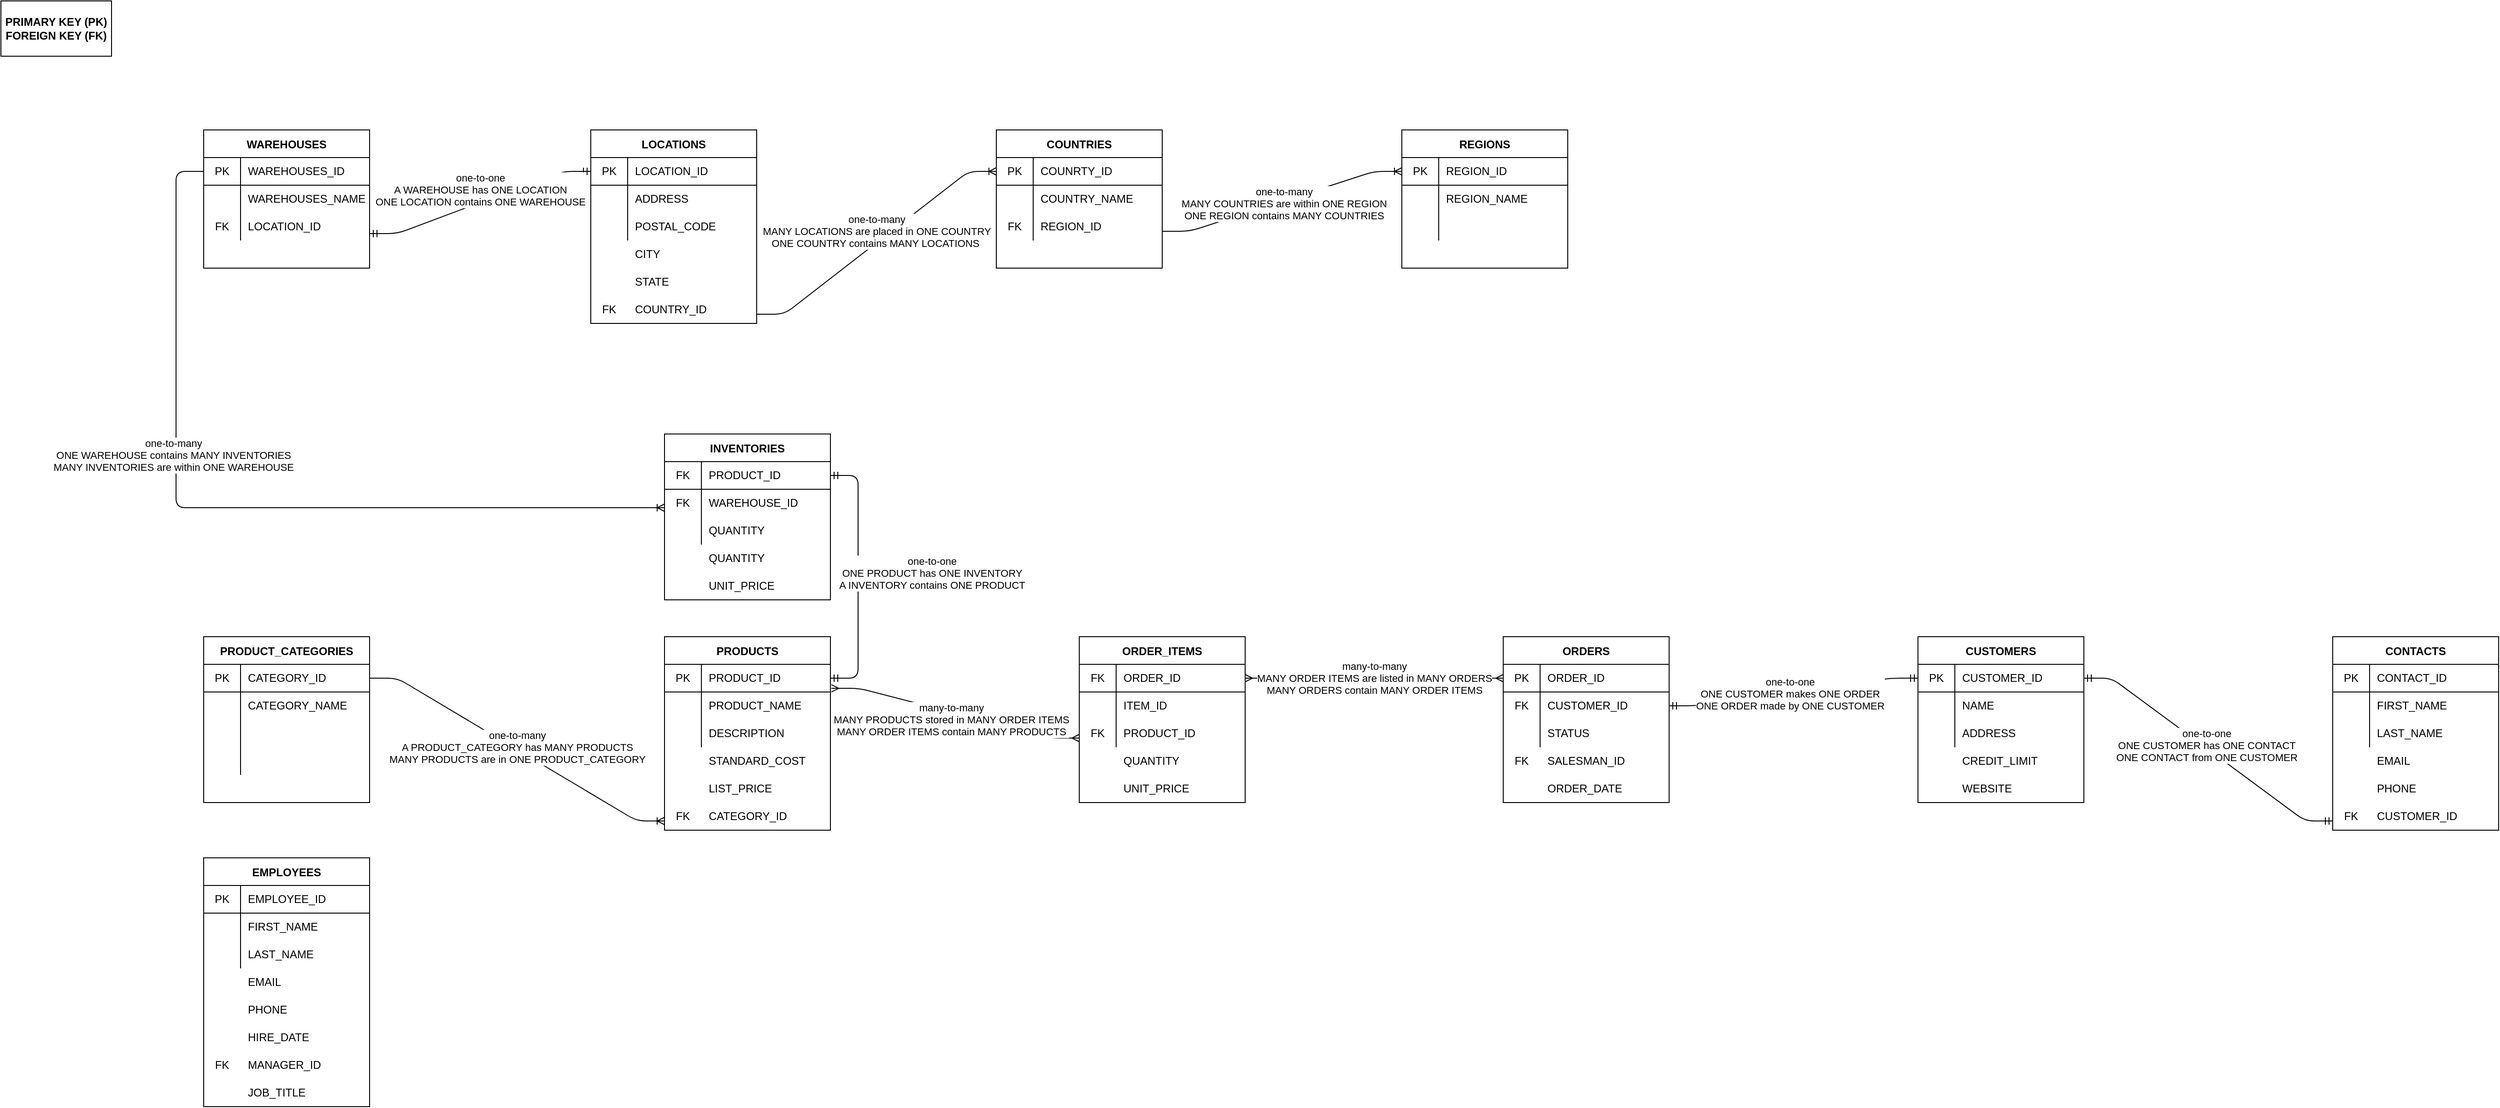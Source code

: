 <mxfile version="14.9.8" type="device"><diagram id="0CDY-tnlX_iTNDYCVQWq" name="Page-1"><mxGraphModel dx="1888" dy="1679" grid="1" gridSize="10" guides="1" tooltips="1" connect="1" arrows="1" fold="1" page="1" pageScale="1" pageWidth="850" pageHeight="1100" math="0" shadow="0"><root><mxCell id="0"/><mxCell id="1" parent="0"/><mxCell id="GvnjWUw1k6gbX3_AqA5z-13" value="COUNTRIES" style="shape=table;startSize=30;container=1;collapsible=0;childLayout=tableLayout;fixedRows=1;rowLines=0;fontStyle=1;align=center;pointerEvents=1;" parent="1" vertex="1"><mxGeometry x="520" y="-480" width="180" height="150" as="geometry"/></mxCell><mxCell id="GvnjWUw1k6gbX3_AqA5z-14" value="" style="shape=partialRectangle;html=1;whiteSpace=wrap;collapsible=0;dropTarget=0;pointerEvents=1;fillColor=none;top=0;left=0;bottom=1;right=0;points=[[0,0.5],[1,0.5]];portConstraint=eastwest;" parent="GvnjWUw1k6gbX3_AqA5z-13" vertex="1"><mxGeometry y="30" width="180" height="30" as="geometry"/></mxCell><mxCell id="GvnjWUw1k6gbX3_AqA5z-15" value="PK" style="shape=partialRectangle;html=1;whiteSpace=wrap;connectable=0;fillColor=none;top=0;left=0;bottom=0;right=0;overflow=hidden;pointerEvents=1;" parent="GvnjWUw1k6gbX3_AqA5z-14" vertex="1"><mxGeometry width="40" height="30" as="geometry"/></mxCell><mxCell id="GvnjWUw1k6gbX3_AqA5z-16" value="COUNRTY_ID" style="shape=partialRectangle;html=1;whiteSpace=wrap;connectable=0;fillColor=none;top=0;left=0;bottom=0;right=0;align=left;spacingLeft=6;overflow=hidden;pointerEvents=1;" parent="GvnjWUw1k6gbX3_AqA5z-14" vertex="1"><mxGeometry x="40" width="140" height="30" as="geometry"/></mxCell><mxCell id="GvnjWUw1k6gbX3_AqA5z-17" value="" style="shape=partialRectangle;html=1;whiteSpace=wrap;collapsible=0;dropTarget=0;pointerEvents=1;fillColor=none;top=0;left=0;bottom=0;right=0;points=[[0,0.5],[1,0.5]];portConstraint=eastwest;" parent="GvnjWUw1k6gbX3_AqA5z-13" vertex="1"><mxGeometry y="60" width="180" height="30" as="geometry"/></mxCell><mxCell id="GvnjWUw1k6gbX3_AqA5z-18" value="" style="shape=partialRectangle;html=1;whiteSpace=wrap;connectable=0;fillColor=none;top=0;left=0;bottom=0;right=0;overflow=hidden;pointerEvents=1;" parent="GvnjWUw1k6gbX3_AqA5z-17" vertex="1"><mxGeometry width="40" height="30" as="geometry"/></mxCell><mxCell id="GvnjWUw1k6gbX3_AqA5z-19" value="COUNTRY_NAME" style="shape=partialRectangle;html=1;whiteSpace=wrap;connectable=0;fillColor=none;top=0;left=0;bottom=0;right=0;align=left;spacingLeft=6;overflow=hidden;pointerEvents=1;" parent="GvnjWUw1k6gbX3_AqA5z-17" vertex="1"><mxGeometry x="40" width="140" height="30" as="geometry"/></mxCell><mxCell id="GvnjWUw1k6gbX3_AqA5z-20" value="" style="shape=partialRectangle;html=1;whiteSpace=wrap;collapsible=0;dropTarget=0;pointerEvents=1;fillColor=none;top=0;left=0;bottom=0;right=0;points=[[0,0.5],[1,0.5]];portConstraint=eastwest;" parent="GvnjWUw1k6gbX3_AqA5z-13" vertex="1"><mxGeometry y="90" width="180" height="30" as="geometry"/></mxCell><mxCell id="GvnjWUw1k6gbX3_AqA5z-21" value="FK" style="shape=partialRectangle;html=1;whiteSpace=wrap;connectable=0;fillColor=none;top=0;left=0;bottom=0;right=0;overflow=hidden;pointerEvents=1;" parent="GvnjWUw1k6gbX3_AqA5z-20" vertex="1"><mxGeometry width="40" height="30" as="geometry"/></mxCell><mxCell id="GvnjWUw1k6gbX3_AqA5z-22" value="" style="shape=partialRectangle;html=1;whiteSpace=wrap;connectable=0;fillColor=none;top=0;left=0;bottom=0;right=0;align=left;spacingLeft=6;overflow=hidden;pointerEvents=1;" parent="GvnjWUw1k6gbX3_AqA5z-20" vertex="1"><mxGeometry x="40" width="140" height="30" as="geometry"/></mxCell><mxCell id="GvnjWUw1k6gbX3_AqA5z-33" value="REGION_ID" style="shape=partialRectangle;html=1;whiteSpace=wrap;connectable=0;fillColor=none;top=0;left=0;bottom=0;right=0;align=left;spacingLeft=6;overflow=hidden;pointerEvents=1;" parent="1" vertex="1"><mxGeometry x="560" y="-390" width="140" height="30" as="geometry"/></mxCell><mxCell id="GvnjWUw1k6gbX3_AqA5z-36" value="LOCATIONS" style="shape=table;startSize=30;container=1;collapsible=0;childLayout=tableLayout;fixedRows=1;rowLines=0;fontStyle=1;align=center;pointerEvents=1;" parent="1" vertex="1"><mxGeometry x="80" y="-480" width="180" height="210" as="geometry"/></mxCell><mxCell id="GvnjWUw1k6gbX3_AqA5z-37" value="" style="shape=partialRectangle;html=1;whiteSpace=wrap;collapsible=0;dropTarget=0;pointerEvents=1;fillColor=none;top=0;left=0;bottom=1;right=0;points=[[0,0.5],[1,0.5]];portConstraint=eastwest;" parent="GvnjWUw1k6gbX3_AqA5z-36" vertex="1"><mxGeometry y="30" width="180" height="30" as="geometry"/></mxCell><mxCell id="GvnjWUw1k6gbX3_AqA5z-38" value="PK" style="shape=partialRectangle;html=1;whiteSpace=wrap;connectable=0;fillColor=none;top=0;left=0;bottom=0;right=0;overflow=hidden;pointerEvents=1;" parent="GvnjWUw1k6gbX3_AqA5z-37" vertex="1"><mxGeometry width="40" height="30" as="geometry"/></mxCell><mxCell id="GvnjWUw1k6gbX3_AqA5z-39" value="LOCATION_ID" style="shape=partialRectangle;html=1;whiteSpace=wrap;connectable=0;fillColor=none;top=0;left=0;bottom=0;right=0;align=left;spacingLeft=6;overflow=hidden;pointerEvents=1;" parent="GvnjWUw1k6gbX3_AqA5z-37" vertex="1"><mxGeometry x="40" width="140" height="30" as="geometry"/></mxCell><mxCell id="GvnjWUw1k6gbX3_AqA5z-40" value="" style="shape=partialRectangle;html=1;whiteSpace=wrap;collapsible=0;dropTarget=0;pointerEvents=1;fillColor=none;top=0;left=0;bottom=0;right=0;points=[[0,0.5],[1,0.5]];portConstraint=eastwest;" parent="GvnjWUw1k6gbX3_AqA5z-36" vertex="1"><mxGeometry y="60" width="180" height="30" as="geometry"/></mxCell><mxCell id="GvnjWUw1k6gbX3_AqA5z-41" value="" style="shape=partialRectangle;html=1;whiteSpace=wrap;connectable=0;fillColor=none;top=0;left=0;bottom=0;right=0;overflow=hidden;pointerEvents=1;" parent="GvnjWUw1k6gbX3_AqA5z-40" vertex="1"><mxGeometry width="40" height="30" as="geometry"/></mxCell><mxCell id="GvnjWUw1k6gbX3_AqA5z-42" value="ADDRESS" style="shape=partialRectangle;html=1;whiteSpace=wrap;connectable=0;fillColor=none;top=0;left=0;bottom=0;right=0;align=left;spacingLeft=6;overflow=hidden;pointerEvents=1;" parent="GvnjWUw1k6gbX3_AqA5z-40" vertex="1"><mxGeometry x="40" width="140" height="30" as="geometry"/></mxCell><mxCell id="GvnjWUw1k6gbX3_AqA5z-43" value="" style="shape=partialRectangle;html=1;whiteSpace=wrap;collapsible=0;dropTarget=0;pointerEvents=1;fillColor=none;top=0;left=0;bottom=0;right=0;points=[[0,0.5],[1,0.5]];portConstraint=eastwest;" parent="GvnjWUw1k6gbX3_AqA5z-36" vertex="1"><mxGeometry y="90" width="180" height="30" as="geometry"/></mxCell><mxCell id="GvnjWUw1k6gbX3_AqA5z-44" value="" style="shape=partialRectangle;html=1;whiteSpace=wrap;connectable=0;fillColor=none;top=0;left=0;bottom=0;right=0;overflow=hidden;pointerEvents=1;" parent="GvnjWUw1k6gbX3_AqA5z-43" vertex="1"><mxGeometry width="40" height="30" as="geometry"/></mxCell><mxCell id="GvnjWUw1k6gbX3_AqA5z-45" value="" style="shape=partialRectangle;html=1;whiteSpace=wrap;connectable=0;fillColor=none;top=0;left=0;bottom=0;right=0;align=left;spacingLeft=6;overflow=hidden;pointerEvents=1;" parent="GvnjWUw1k6gbX3_AqA5z-43" vertex="1"><mxGeometry x="40" width="140" height="30" as="geometry"/></mxCell><mxCell id="GvnjWUw1k6gbX3_AqA5z-46" value="POSTAL_CODE" style="shape=partialRectangle;html=1;whiteSpace=wrap;connectable=0;fillColor=none;top=0;left=0;bottom=0;right=0;align=left;spacingLeft=6;overflow=hidden;pointerEvents=1;" parent="1" vertex="1"><mxGeometry x="120" y="-390" width="140" height="30" as="geometry"/></mxCell><mxCell id="GvnjWUw1k6gbX3_AqA5z-60" value="CITY" style="shape=partialRectangle;html=1;whiteSpace=wrap;connectable=0;fillColor=none;top=0;left=0;bottom=0;right=0;align=left;spacingLeft=6;overflow=hidden;pointerEvents=1;" parent="1" vertex="1"><mxGeometry x="120" y="-360" width="140" height="30" as="geometry"/></mxCell><mxCell id="GvnjWUw1k6gbX3_AqA5z-62" value="STATE" style="shape=partialRectangle;html=1;whiteSpace=wrap;connectable=0;fillColor=none;top=0;left=0;bottom=0;right=0;align=left;spacingLeft=6;overflow=hidden;pointerEvents=1;" parent="1" vertex="1"><mxGeometry x="120" y="-330" width="140" height="30" as="geometry"/></mxCell><mxCell id="GvnjWUw1k6gbX3_AqA5z-64" value="FK" style="shape=partialRectangle;html=1;whiteSpace=wrap;connectable=0;fillColor=none;top=0;left=0;bottom=0;right=0;overflow=hidden;pointerEvents=1;" parent="1" vertex="1"><mxGeometry x="80" y="-300" width="40" height="30" as="geometry"/></mxCell><mxCell id="GvnjWUw1k6gbX3_AqA5z-65" value="COUNTRY_ID" style="shape=partialRectangle;html=1;whiteSpace=wrap;connectable=0;fillColor=none;top=0;left=0;bottom=0;right=0;align=left;spacingLeft=6;overflow=hidden;pointerEvents=1;" parent="1" vertex="1"><mxGeometry x="120" y="-300" width="140" height="30" as="geometry"/></mxCell><mxCell id="GvnjWUw1k6gbX3_AqA5z-81" value="WAREHOUSES" style="shape=table;startSize=30;container=1;collapsible=0;childLayout=tableLayout;fixedRows=1;rowLines=0;fontStyle=1;align=center;pointerEvents=1;" parent="1" vertex="1"><mxGeometry x="-340" y="-480" width="180" height="150" as="geometry"/></mxCell><mxCell id="GvnjWUw1k6gbX3_AqA5z-82" value="" style="shape=partialRectangle;html=1;whiteSpace=wrap;collapsible=0;dropTarget=0;pointerEvents=1;fillColor=none;top=0;left=0;bottom=1;right=0;points=[[0,0.5],[1,0.5]];portConstraint=eastwest;" parent="GvnjWUw1k6gbX3_AqA5z-81" vertex="1"><mxGeometry y="30" width="180" height="30" as="geometry"/></mxCell><mxCell id="GvnjWUw1k6gbX3_AqA5z-83" value="PK" style="shape=partialRectangle;html=1;whiteSpace=wrap;connectable=0;fillColor=none;top=0;left=0;bottom=0;right=0;overflow=hidden;pointerEvents=1;" parent="GvnjWUw1k6gbX3_AqA5z-82" vertex="1"><mxGeometry width="40" height="30" as="geometry"/></mxCell><mxCell id="GvnjWUw1k6gbX3_AqA5z-84" value="WAREHOUSES_ID" style="shape=partialRectangle;html=1;whiteSpace=wrap;connectable=0;fillColor=none;top=0;left=0;bottom=0;right=0;align=left;spacingLeft=6;overflow=hidden;pointerEvents=1;" parent="GvnjWUw1k6gbX3_AqA5z-82" vertex="1"><mxGeometry x="40" width="140" height="30" as="geometry"/></mxCell><mxCell id="GvnjWUw1k6gbX3_AqA5z-85" value="" style="shape=partialRectangle;html=1;whiteSpace=wrap;collapsible=0;dropTarget=0;pointerEvents=1;fillColor=none;top=0;left=0;bottom=0;right=0;points=[[0,0.5],[1,0.5]];portConstraint=eastwest;" parent="GvnjWUw1k6gbX3_AqA5z-81" vertex="1"><mxGeometry y="60" width="180" height="30" as="geometry"/></mxCell><mxCell id="GvnjWUw1k6gbX3_AqA5z-86" value="" style="shape=partialRectangle;html=1;whiteSpace=wrap;connectable=0;fillColor=none;top=0;left=0;bottom=0;right=0;overflow=hidden;pointerEvents=1;" parent="GvnjWUw1k6gbX3_AqA5z-85" vertex="1"><mxGeometry width="40" height="30" as="geometry"/></mxCell><mxCell id="GvnjWUw1k6gbX3_AqA5z-87" value="WAREHOUSES_NAME" style="shape=partialRectangle;html=1;whiteSpace=wrap;connectable=0;fillColor=none;top=0;left=0;bottom=0;right=0;align=left;spacingLeft=6;overflow=hidden;pointerEvents=1;" parent="GvnjWUw1k6gbX3_AqA5z-85" vertex="1"><mxGeometry x="40" width="140" height="30" as="geometry"/></mxCell><mxCell id="GvnjWUw1k6gbX3_AqA5z-88" value="" style="shape=partialRectangle;html=1;whiteSpace=wrap;collapsible=0;dropTarget=0;pointerEvents=1;fillColor=none;top=0;left=0;bottom=0;right=0;points=[[0,0.5],[1,0.5]];portConstraint=eastwest;" parent="GvnjWUw1k6gbX3_AqA5z-81" vertex="1"><mxGeometry y="90" width="180" height="30" as="geometry"/></mxCell><mxCell id="GvnjWUw1k6gbX3_AqA5z-89" value="" style="shape=partialRectangle;html=1;whiteSpace=wrap;connectable=0;fillColor=none;top=0;left=0;bottom=0;right=0;overflow=hidden;pointerEvents=1;" parent="GvnjWUw1k6gbX3_AqA5z-88" vertex="1"><mxGeometry width="40" height="30" as="geometry"/></mxCell><mxCell id="GvnjWUw1k6gbX3_AqA5z-90" value="" style="shape=partialRectangle;html=1;whiteSpace=wrap;connectable=0;fillColor=none;top=0;left=0;bottom=0;right=0;align=left;spacingLeft=6;overflow=hidden;pointerEvents=1;" parent="GvnjWUw1k6gbX3_AqA5z-88" vertex="1"><mxGeometry x="40" width="140" height="30" as="geometry"/></mxCell><mxCell id="GvnjWUw1k6gbX3_AqA5z-91" value="LOCATION_ID" style="shape=partialRectangle;html=1;whiteSpace=wrap;connectable=0;fillColor=none;top=0;left=0;bottom=0;right=0;align=left;spacingLeft=6;overflow=hidden;pointerEvents=1;" parent="1" vertex="1"><mxGeometry x="-300" y="-390" width="140" height="30" as="geometry"/></mxCell><mxCell id="GvnjWUw1k6gbX3_AqA5z-92" value="FK" style="shape=partialRectangle;html=1;whiteSpace=wrap;connectable=0;fillColor=none;top=0;left=0;bottom=0;right=0;overflow=hidden;pointerEvents=1;" parent="1" vertex="1"><mxGeometry x="-340" y="-390" width="40" height="30" as="geometry"/></mxCell><mxCell id="GvnjWUw1k6gbX3_AqA5z-99" value="EMPLOYEES" style="shape=table;startSize=30;container=1;collapsible=0;childLayout=tableLayout;fixedRows=1;rowLines=0;fontStyle=1;align=center;pointerEvents=1;" parent="1" vertex="1"><mxGeometry x="-340" y="310" width="180" height="270" as="geometry"/></mxCell><mxCell id="GvnjWUw1k6gbX3_AqA5z-100" value="" style="shape=partialRectangle;html=1;whiteSpace=wrap;collapsible=0;dropTarget=0;pointerEvents=1;fillColor=none;top=0;left=0;bottom=1;right=0;points=[[0,0.5],[1,0.5]];portConstraint=eastwest;" parent="GvnjWUw1k6gbX3_AqA5z-99" vertex="1"><mxGeometry y="30" width="180" height="30" as="geometry"/></mxCell><mxCell id="GvnjWUw1k6gbX3_AqA5z-101" value="PK" style="shape=partialRectangle;html=1;whiteSpace=wrap;connectable=0;fillColor=none;top=0;left=0;bottom=0;right=0;overflow=hidden;pointerEvents=1;" parent="GvnjWUw1k6gbX3_AqA5z-100" vertex="1"><mxGeometry width="40" height="30" as="geometry"/></mxCell><mxCell id="GvnjWUw1k6gbX3_AqA5z-102" value="EMPLOYEE_ID" style="shape=partialRectangle;html=1;whiteSpace=wrap;connectable=0;fillColor=none;top=0;left=0;bottom=0;right=0;align=left;spacingLeft=6;overflow=hidden;pointerEvents=1;" parent="GvnjWUw1k6gbX3_AqA5z-100" vertex="1"><mxGeometry x="40" width="140" height="30" as="geometry"/></mxCell><mxCell id="GvnjWUw1k6gbX3_AqA5z-103" value="" style="shape=partialRectangle;html=1;whiteSpace=wrap;collapsible=0;dropTarget=0;pointerEvents=1;fillColor=none;top=0;left=0;bottom=0;right=0;points=[[0,0.5],[1,0.5]];portConstraint=eastwest;" parent="GvnjWUw1k6gbX3_AqA5z-99" vertex="1"><mxGeometry y="60" width="180" height="30" as="geometry"/></mxCell><mxCell id="GvnjWUw1k6gbX3_AqA5z-104" value="" style="shape=partialRectangle;html=1;whiteSpace=wrap;connectable=0;fillColor=none;top=0;left=0;bottom=0;right=0;overflow=hidden;pointerEvents=1;" parent="GvnjWUw1k6gbX3_AqA5z-103" vertex="1"><mxGeometry width="40" height="30" as="geometry"/></mxCell><mxCell id="GvnjWUw1k6gbX3_AqA5z-105" value="FIRST_NAME" style="shape=partialRectangle;html=1;whiteSpace=wrap;connectable=0;fillColor=none;top=0;left=0;bottom=0;right=0;align=left;spacingLeft=6;overflow=hidden;pointerEvents=1;" parent="GvnjWUw1k6gbX3_AqA5z-103" vertex="1"><mxGeometry x="40" width="140" height="30" as="geometry"/></mxCell><mxCell id="GvnjWUw1k6gbX3_AqA5z-106" value="" style="shape=partialRectangle;html=1;whiteSpace=wrap;collapsible=0;dropTarget=0;pointerEvents=1;fillColor=none;top=0;left=0;bottom=0;right=0;points=[[0,0.5],[1,0.5]];portConstraint=eastwest;" parent="GvnjWUw1k6gbX3_AqA5z-99" vertex="1"><mxGeometry y="90" width="180" height="30" as="geometry"/></mxCell><mxCell id="GvnjWUw1k6gbX3_AqA5z-107" value="" style="shape=partialRectangle;html=1;whiteSpace=wrap;connectable=0;fillColor=none;top=0;left=0;bottom=0;right=0;overflow=hidden;pointerEvents=1;" parent="GvnjWUw1k6gbX3_AqA5z-106" vertex="1"><mxGeometry width="40" height="30" as="geometry"/></mxCell><mxCell id="GvnjWUw1k6gbX3_AqA5z-108" value="" style="shape=partialRectangle;html=1;whiteSpace=wrap;connectable=0;fillColor=none;top=0;left=0;bottom=0;right=0;align=left;spacingLeft=6;overflow=hidden;pointerEvents=1;" parent="GvnjWUw1k6gbX3_AqA5z-106" vertex="1"><mxGeometry x="40" width="140" height="30" as="geometry"/></mxCell><mxCell id="GvnjWUw1k6gbX3_AqA5z-109" value="LAST_NAME" style="shape=partialRectangle;html=1;whiteSpace=wrap;connectable=0;fillColor=none;top=0;left=0;bottom=0;right=0;align=left;spacingLeft=6;overflow=hidden;pointerEvents=1;" parent="1" vertex="1"><mxGeometry x="-300" y="400" width="140" height="30" as="geometry"/></mxCell><mxCell id="GvnjWUw1k6gbX3_AqA5z-110" value="" style="shape=partialRectangle;html=1;whiteSpace=wrap;connectable=0;fillColor=none;top=0;left=0;bottom=0;right=0;overflow=hidden;pointerEvents=1;" parent="1" vertex="1"><mxGeometry x="-340" y="400" width="40" height="30" as="geometry"/></mxCell><mxCell id="GvnjWUw1k6gbX3_AqA5z-111" value="EMAIL" style="shape=partialRectangle;html=1;whiteSpace=wrap;connectable=0;fillColor=none;top=0;left=0;bottom=0;right=0;align=left;spacingLeft=6;overflow=hidden;pointerEvents=1;" parent="1" vertex="1"><mxGeometry x="-300" y="430" width="140" height="30" as="geometry"/></mxCell><mxCell id="GvnjWUw1k6gbX3_AqA5z-112" value="PHONE" style="shape=partialRectangle;html=1;whiteSpace=wrap;connectable=0;fillColor=none;top=0;left=0;bottom=0;right=0;align=left;spacingLeft=6;overflow=hidden;pointerEvents=1;" parent="1" vertex="1"><mxGeometry x="-300" y="460" width="140" height="30" as="geometry"/></mxCell><mxCell id="GvnjWUw1k6gbX3_AqA5z-113" value="HIRE_DATE" style="shape=partialRectangle;html=1;whiteSpace=wrap;connectable=0;fillColor=none;top=0;left=0;bottom=0;right=0;align=left;spacingLeft=6;overflow=hidden;pointerEvents=1;" parent="1" vertex="1"><mxGeometry x="-300" y="490" width="140" height="30" as="geometry"/></mxCell><mxCell id="GvnjWUw1k6gbX3_AqA5z-114" value="MANAGER_ID" style="shape=partialRectangle;html=1;whiteSpace=wrap;connectable=0;fillColor=none;top=0;left=0;bottom=0;right=0;align=left;spacingLeft=6;overflow=hidden;pointerEvents=1;" parent="1" vertex="1"><mxGeometry x="-300" y="520" width="140" height="30" as="geometry"/></mxCell><mxCell id="GvnjWUw1k6gbX3_AqA5z-115" value="JOB_TITLE" style="shape=partialRectangle;html=1;whiteSpace=wrap;connectable=0;fillColor=none;top=0;left=0;bottom=0;right=0;align=left;spacingLeft=6;overflow=hidden;pointerEvents=1;" parent="1" vertex="1"><mxGeometry x="-300" y="550" width="140" height="30" as="geometry"/></mxCell><mxCell id="GvnjWUw1k6gbX3_AqA5z-133" value="PRODUCT_CATEGORIES" style="shape=table;startSize=30;container=1;collapsible=0;childLayout=tableLayout;fixedRows=1;rowLines=0;fontStyle=1;align=center;pointerEvents=1;" parent="1" vertex="1"><mxGeometry x="-340" y="70" width="180" height="180" as="geometry"/></mxCell><mxCell id="GvnjWUw1k6gbX3_AqA5z-134" value="" style="shape=partialRectangle;html=1;whiteSpace=wrap;collapsible=0;dropTarget=0;pointerEvents=1;fillColor=none;top=0;left=0;bottom=1;right=0;points=[[0,0.5],[1,0.5]];portConstraint=eastwest;" parent="GvnjWUw1k6gbX3_AqA5z-133" vertex="1"><mxGeometry y="30" width="180" height="30" as="geometry"/></mxCell><mxCell id="GvnjWUw1k6gbX3_AqA5z-135" value="PK" style="shape=partialRectangle;html=1;whiteSpace=wrap;connectable=0;fillColor=none;top=0;left=0;bottom=0;right=0;overflow=hidden;pointerEvents=1;" parent="GvnjWUw1k6gbX3_AqA5z-134" vertex="1"><mxGeometry width="40" height="30" as="geometry"/></mxCell><mxCell id="GvnjWUw1k6gbX3_AqA5z-136" value="CATEGORY_ID" style="shape=partialRectangle;html=1;whiteSpace=wrap;connectable=0;fillColor=none;top=0;left=0;bottom=0;right=0;align=left;spacingLeft=6;overflow=hidden;pointerEvents=1;" parent="GvnjWUw1k6gbX3_AqA5z-134" vertex="1"><mxGeometry x="40" width="140" height="30" as="geometry"/></mxCell><mxCell id="GvnjWUw1k6gbX3_AqA5z-137" value="" style="shape=partialRectangle;html=1;whiteSpace=wrap;collapsible=0;dropTarget=0;pointerEvents=1;fillColor=none;top=0;left=0;bottom=0;right=0;points=[[0,0.5],[1,0.5]];portConstraint=eastwest;" parent="GvnjWUw1k6gbX3_AqA5z-133" vertex="1"><mxGeometry y="60" width="180" height="30" as="geometry"/></mxCell><mxCell id="GvnjWUw1k6gbX3_AqA5z-138" value="" style="shape=partialRectangle;html=1;whiteSpace=wrap;connectable=0;fillColor=none;top=0;left=0;bottom=0;right=0;overflow=hidden;pointerEvents=1;" parent="GvnjWUw1k6gbX3_AqA5z-137" vertex="1"><mxGeometry width="40" height="30" as="geometry"/></mxCell><mxCell id="GvnjWUw1k6gbX3_AqA5z-139" value="CATEGORY_NAME" style="shape=partialRectangle;html=1;whiteSpace=wrap;connectable=0;fillColor=none;top=0;left=0;bottom=0;right=0;align=left;spacingLeft=6;overflow=hidden;pointerEvents=1;" parent="GvnjWUw1k6gbX3_AqA5z-137" vertex="1"><mxGeometry x="40" width="140" height="30" as="geometry"/></mxCell><mxCell id="GvnjWUw1k6gbX3_AqA5z-140" value="" style="shape=partialRectangle;html=1;whiteSpace=wrap;collapsible=0;dropTarget=0;pointerEvents=1;fillColor=none;top=0;left=0;bottom=0;right=0;points=[[0,0.5],[1,0.5]];portConstraint=eastwest;" parent="GvnjWUw1k6gbX3_AqA5z-133" vertex="1"><mxGeometry y="90" width="180" height="30" as="geometry"/></mxCell><mxCell id="GvnjWUw1k6gbX3_AqA5z-141" value="" style="shape=partialRectangle;html=1;whiteSpace=wrap;connectable=0;fillColor=none;top=0;left=0;bottom=0;right=0;overflow=hidden;pointerEvents=1;" parent="GvnjWUw1k6gbX3_AqA5z-140" vertex="1"><mxGeometry width="40" height="30" as="geometry"/></mxCell><mxCell id="GvnjWUw1k6gbX3_AqA5z-142" value="" style="shape=partialRectangle;html=1;whiteSpace=wrap;connectable=0;fillColor=none;top=0;left=0;bottom=0;right=0;align=left;spacingLeft=6;overflow=hidden;pointerEvents=1;" parent="GvnjWUw1k6gbX3_AqA5z-140" vertex="1"><mxGeometry x="40" width="140" height="30" as="geometry"/></mxCell><mxCell id="_RY1RrGFD_Ku-RANkwng-28" value="" style="shape=partialRectangle;html=1;whiteSpace=wrap;collapsible=0;dropTarget=0;pointerEvents=1;fillColor=none;top=0;left=0;bottom=0;right=0;points=[[0,0.5],[1,0.5]];portConstraint=eastwest;" parent="GvnjWUw1k6gbX3_AqA5z-133" vertex="1"><mxGeometry y="120" width="180" height="30" as="geometry"/></mxCell><mxCell id="_RY1RrGFD_Ku-RANkwng-29" value="" style="shape=partialRectangle;html=1;whiteSpace=wrap;connectable=0;fillColor=none;top=0;left=0;bottom=0;right=0;overflow=hidden;pointerEvents=1;" parent="_RY1RrGFD_Ku-RANkwng-28" vertex="1"><mxGeometry width="40" height="30" as="geometry"/></mxCell><mxCell id="_RY1RrGFD_Ku-RANkwng-30" value="" style="shape=partialRectangle;html=1;whiteSpace=wrap;connectable=0;fillColor=none;top=0;left=0;bottom=0;right=0;align=left;spacingLeft=6;overflow=hidden;pointerEvents=1;" parent="_RY1RrGFD_Ku-RANkwng-28" vertex="1"><mxGeometry x="40" width="140" height="30" as="geometry"/></mxCell><mxCell id="GvnjWUw1k6gbX3_AqA5z-144" value="" style="shape=partialRectangle;html=1;whiteSpace=wrap;connectable=0;fillColor=none;top=0;left=0;bottom=0;right=0;overflow=hidden;pointerEvents=1;" parent="1" vertex="1"><mxGeometry x="300" y="160" width="40" height="30" as="geometry"/></mxCell><mxCell id="GvnjWUw1k6gbX3_AqA5z-150" value="PRODUCTS" style="shape=table;startSize=30;container=1;collapsible=0;childLayout=tableLayout;fixedRows=1;rowLines=0;fontStyle=1;align=center;pointerEvents=1;" parent="1" vertex="1"><mxGeometry x="160" y="70" width="180" height="210" as="geometry"/></mxCell><mxCell id="GvnjWUw1k6gbX3_AqA5z-151" value="" style="shape=partialRectangle;html=1;whiteSpace=wrap;collapsible=0;dropTarget=0;pointerEvents=1;fillColor=none;top=0;left=0;bottom=1;right=0;points=[[0,0.5],[1,0.5]];portConstraint=eastwest;" parent="GvnjWUw1k6gbX3_AqA5z-150" vertex="1"><mxGeometry y="30" width="180" height="30" as="geometry"/></mxCell><mxCell id="GvnjWUw1k6gbX3_AqA5z-152" value="PK" style="shape=partialRectangle;html=1;whiteSpace=wrap;connectable=0;fillColor=none;top=0;left=0;bottom=0;right=0;overflow=hidden;pointerEvents=1;" parent="GvnjWUw1k6gbX3_AqA5z-151" vertex="1"><mxGeometry width="40" height="30" as="geometry"/></mxCell><mxCell id="GvnjWUw1k6gbX3_AqA5z-153" value="PRODUCT_ID" style="shape=partialRectangle;html=1;whiteSpace=wrap;connectable=0;fillColor=none;top=0;left=0;bottom=0;right=0;align=left;spacingLeft=6;overflow=hidden;pointerEvents=1;" parent="GvnjWUw1k6gbX3_AqA5z-151" vertex="1"><mxGeometry x="40" width="140" height="30" as="geometry"/></mxCell><mxCell id="GvnjWUw1k6gbX3_AqA5z-154" value="" style="shape=partialRectangle;html=1;whiteSpace=wrap;collapsible=0;dropTarget=0;pointerEvents=1;fillColor=none;top=0;left=0;bottom=0;right=0;points=[[0,0.5],[1,0.5]];portConstraint=eastwest;" parent="GvnjWUw1k6gbX3_AqA5z-150" vertex="1"><mxGeometry y="60" width="180" height="30" as="geometry"/></mxCell><mxCell id="GvnjWUw1k6gbX3_AqA5z-155" value="" style="shape=partialRectangle;html=1;whiteSpace=wrap;connectable=0;fillColor=none;top=0;left=0;bottom=0;right=0;overflow=hidden;pointerEvents=1;" parent="GvnjWUw1k6gbX3_AqA5z-154" vertex="1"><mxGeometry width="40" height="30" as="geometry"/></mxCell><mxCell id="GvnjWUw1k6gbX3_AqA5z-156" value="PRODUCT_NAME" style="shape=partialRectangle;html=1;whiteSpace=wrap;connectable=0;fillColor=none;top=0;left=0;bottom=0;right=0;align=left;spacingLeft=6;overflow=hidden;pointerEvents=1;" parent="GvnjWUw1k6gbX3_AqA5z-154" vertex="1"><mxGeometry x="40" width="140" height="30" as="geometry"/></mxCell><mxCell id="GvnjWUw1k6gbX3_AqA5z-157" value="" style="shape=partialRectangle;html=1;whiteSpace=wrap;collapsible=0;dropTarget=0;pointerEvents=1;fillColor=none;top=0;left=0;bottom=0;right=0;points=[[0,0.5],[1,0.5]];portConstraint=eastwest;" parent="GvnjWUw1k6gbX3_AqA5z-150" vertex="1"><mxGeometry y="90" width="180" height="30" as="geometry"/></mxCell><mxCell id="GvnjWUw1k6gbX3_AqA5z-158" value="" style="shape=partialRectangle;html=1;whiteSpace=wrap;connectable=0;fillColor=none;top=0;left=0;bottom=0;right=0;overflow=hidden;pointerEvents=1;" parent="GvnjWUw1k6gbX3_AqA5z-157" vertex="1"><mxGeometry width="40" height="30" as="geometry"/></mxCell><mxCell id="GvnjWUw1k6gbX3_AqA5z-159" value="" style="shape=partialRectangle;html=1;whiteSpace=wrap;connectable=0;fillColor=none;top=0;left=0;bottom=0;right=0;align=left;spacingLeft=6;overflow=hidden;pointerEvents=1;" parent="GvnjWUw1k6gbX3_AqA5z-157" vertex="1"><mxGeometry x="40" width="140" height="30" as="geometry"/></mxCell><mxCell id="GvnjWUw1k6gbX3_AqA5z-160" value="" style="shape=partialRectangle;html=1;whiteSpace=wrap;connectable=0;fillColor=none;top=0;left=0;bottom=0;right=0;overflow=hidden;pointerEvents=1;" parent="1" vertex="1"><mxGeometry x="160" y="160" width="40" height="30" as="geometry"/></mxCell><mxCell id="GvnjWUw1k6gbX3_AqA5z-172" value="DESCRIPTION" style="shape=partialRectangle;html=1;whiteSpace=wrap;connectable=0;fillColor=none;top=0;left=0;bottom=0;right=0;align=left;spacingLeft=6;overflow=hidden;pointerEvents=1;" parent="1" vertex="1"><mxGeometry x="200" y="160" width="140" height="30" as="geometry"/></mxCell><mxCell id="GvnjWUw1k6gbX3_AqA5z-173" value="STANDARD_COST" style="shape=partialRectangle;html=1;whiteSpace=wrap;connectable=0;fillColor=none;top=0;left=0;bottom=0;right=0;align=left;spacingLeft=6;overflow=hidden;pointerEvents=1;" parent="1" vertex="1"><mxGeometry x="200" y="190" width="140" height="30" as="geometry"/></mxCell><mxCell id="GvnjWUw1k6gbX3_AqA5z-174" value="LIST_PRICE" style="shape=partialRectangle;html=1;whiteSpace=wrap;connectable=0;fillColor=none;top=0;left=0;bottom=0;right=0;align=left;spacingLeft=6;overflow=hidden;pointerEvents=1;" parent="1" vertex="1"><mxGeometry x="200" y="220" width="140" height="30" as="geometry"/></mxCell><mxCell id="GvnjWUw1k6gbX3_AqA5z-175" value="CATEGORY_ID" style="shape=partialRectangle;html=1;whiteSpace=wrap;connectable=0;fillColor=none;top=0;left=0;bottom=0;right=0;align=left;spacingLeft=6;overflow=hidden;pointerEvents=1;" parent="1" vertex="1"><mxGeometry x="200" y="250" width="140" height="30" as="geometry"/></mxCell><mxCell id="GvnjWUw1k6gbX3_AqA5z-176" value="FK" style="shape=partialRectangle;html=1;whiteSpace=wrap;connectable=0;fillColor=none;top=0;left=0;bottom=0;right=0;overflow=hidden;pointerEvents=1;" parent="1" vertex="1"><mxGeometry x="160" y="250" width="40" height="30" as="geometry"/></mxCell><mxCell id="GvnjWUw1k6gbX3_AqA5z-197" value="CUSTOMERS" style="shape=table;startSize=30;container=1;collapsible=0;childLayout=tableLayout;fixedRows=1;rowLines=0;fontStyle=1;align=center;pointerEvents=1;" parent="1" vertex="1"><mxGeometry x="1520" y="70" width="180" height="180" as="geometry"/></mxCell><mxCell id="GvnjWUw1k6gbX3_AqA5z-198" value="" style="shape=partialRectangle;html=1;whiteSpace=wrap;collapsible=0;dropTarget=0;pointerEvents=1;fillColor=none;top=0;left=0;bottom=1;right=0;points=[[0,0.5],[1,0.5]];portConstraint=eastwest;" parent="GvnjWUw1k6gbX3_AqA5z-197" vertex="1"><mxGeometry y="30" width="180" height="30" as="geometry"/></mxCell><mxCell id="GvnjWUw1k6gbX3_AqA5z-199" value="PK" style="shape=partialRectangle;html=1;whiteSpace=wrap;connectable=0;fillColor=none;top=0;left=0;bottom=0;right=0;overflow=hidden;pointerEvents=1;" parent="GvnjWUw1k6gbX3_AqA5z-198" vertex="1"><mxGeometry width="40" height="30" as="geometry"/></mxCell><mxCell id="GvnjWUw1k6gbX3_AqA5z-200" value="CUSTOMER_ID" style="shape=partialRectangle;html=1;whiteSpace=wrap;connectable=0;fillColor=none;top=0;left=0;bottom=0;right=0;align=left;spacingLeft=6;overflow=hidden;pointerEvents=1;" parent="GvnjWUw1k6gbX3_AqA5z-198" vertex="1"><mxGeometry x="40" width="140" height="30" as="geometry"/></mxCell><mxCell id="GvnjWUw1k6gbX3_AqA5z-201" value="" style="shape=partialRectangle;html=1;whiteSpace=wrap;collapsible=0;dropTarget=0;pointerEvents=1;fillColor=none;top=0;left=0;bottom=0;right=0;points=[[0,0.5],[1,0.5]];portConstraint=eastwest;" parent="GvnjWUw1k6gbX3_AqA5z-197" vertex="1"><mxGeometry y="60" width="180" height="30" as="geometry"/></mxCell><mxCell id="GvnjWUw1k6gbX3_AqA5z-202" value="" style="shape=partialRectangle;html=1;whiteSpace=wrap;connectable=0;fillColor=none;top=0;left=0;bottom=0;right=0;overflow=hidden;pointerEvents=1;" parent="GvnjWUw1k6gbX3_AqA5z-201" vertex="1"><mxGeometry width="40" height="30" as="geometry"/></mxCell><mxCell id="GvnjWUw1k6gbX3_AqA5z-203" value="NAME" style="shape=partialRectangle;html=1;whiteSpace=wrap;connectable=0;fillColor=none;top=0;left=0;bottom=0;right=0;align=left;spacingLeft=6;overflow=hidden;pointerEvents=1;" parent="GvnjWUw1k6gbX3_AqA5z-201" vertex="1"><mxGeometry x="40" width="140" height="30" as="geometry"/></mxCell><mxCell id="GvnjWUw1k6gbX3_AqA5z-204" value="" style="shape=partialRectangle;html=1;whiteSpace=wrap;collapsible=0;dropTarget=0;pointerEvents=1;fillColor=none;top=0;left=0;bottom=0;right=0;points=[[0,0.5],[1,0.5]];portConstraint=eastwest;" parent="GvnjWUw1k6gbX3_AqA5z-197" vertex="1"><mxGeometry y="90" width="180" height="30" as="geometry"/></mxCell><mxCell id="GvnjWUw1k6gbX3_AqA5z-205" value="" style="shape=partialRectangle;html=1;whiteSpace=wrap;connectable=0;fillColor=none;top=0;left=0;bottom=0;right=0;overflow=hidden;pointerEvents=1;" parent="GvnjWUw1k6gbX3_AqA5z-204" vertex="1"><mxGeometry width="40" height="30" as="geometry"/></mxCell><mxCell id="GvnjWUw1k6gbX3_AqA5z-206" value="" style="shape=partialRectangle;html=1;whiteSpace=wrap;connectable=0;fillColor=none;top=0;left=0;bottom=0;right=0;align=left;spacingLeft=6;overflow=hidden;pointerEvents=1;" parent="GvnjWUw1k6gbX3_AqA5z-204" vertex="1"><mxGeometry x="40" width="140" height="30" as="geometry"/></mxCell><mxCell id="GvnjWUw1k6gbX3_AqA5z-207" value="" style="shape=partialRectangle;html=1;whiteSpace=wrap;connectable=0;fillColor=none;top=0;left=0;bottom=0;right=0;overflow=hidden;pointerEvents=1;" parent="1" vertex="1"><mxGeometry x="1520" y="160" width="40" height="30" as="geometry"/></mxCell><mxCell id="GvnjWUw1k6gbX3_AqA5z-208" value="ADDRESS" style="shape=partialRectangle;html=1;whiteSpace=wrap;connectable=0;fillColor=none;top=0;left=0;bottom=0;right=0;align=left;spacingLeft=6;overflow=hidden;pointerEvents=1;" parent="1" vertex="1"><mxGeometry x="1560" y="160" width="140" height="30" as="geometry"/></mxCell><mxCell id="GvnjWUw1k6gbX3_AqA5z-209" value="CREDIT_LIMIT" style="shape=partialRectangle;html=1;whiteSpace=wrap;connectable=0;fillColor=none;top=0;left=0;bottom=0;right=0;align=left;spacingLeft=6;overflow=hidden;pointerEvents=1;" parent="1" vertex="1"><mxGeometry x="1560" y="190" width="140" height="30" as="geometry"/></mxCell><mxCell id="GvnjWUw1k6gbX3_AqA5z-210" value="WEBSITE" style="shape=partialRectangle;html=1;whiteSpace=wrap;connectable=0;fillColor=none;top=0;left=0;bottom=0;right=0;align=left;spacingLeft=6;overflow=hidden;pointerEvents=1;" parent="1" vertex="1"><mxGeometry x="1560" y="220" width="140" height="30" as="geometry"/></mxCell><mxCell id="GvnjWUw1k6gbX3_AqA5z-213" value="CONTACTS" style="shape=table;startSize=30;container=1;collapsible=0;childLayout=tableLayout;fixedRows=1;rowLines=0;fontStyle=1;align=center;pointerEvents=1;" parent="1" vertex="1"><mxGeometry x="1970" y="70" width="180" height="210" as="geometry"/></mxCell><mxCell id="GvnjWUw1k6gbX3_AqA5z-214" value="" style="shape=partialRectangle;html=1;whiteSpace=wrap;collapsible=0;dropTarget=0;pointerEvents=1;fillColor=none;top=0;left=0;bottom=1;right=0;points=[[0,0.5],[1,0.5]];portConstraint=eastwest;" parent="GvnjWUw1k6gbX3_AqA5z-213" vertex="1"><mxGeometry y="30" width="180" height="30" as="geometry"/></mxCell><mxCell id="GvnjWUw1k6gbX3_AqA5z-215" value="PK" style="shape=partialRectangle;html=1;whiteSpace=wrap;connectable=0;fillColor=none;top=0;left=0;bottom=0;right=0;overflow=hidden;pointerEvents=1;" parent="GvnjWUw1k6gbX3_AqA5z-214" vertex="1"><mxGeometry width="40" height="30" as="geometry"/></mxCell><mxCell id="GvnjWUw1k6gbX3_AqA5z-216" value="CONTACT_ID" style="shape=partialRectangle;html=1;whiteSpace=wrap;connectable=0;fillColor=none;top=0;left=0;bottom=0;right=0;align=left;spacingLeft=6;overflow=hidden;pointerEvents=1;" parent="GvnjWUw1k6gbX3_AqA5z-214" vertex="1"><mxGeometry x="40" width="140" height="30" as="geometry"/></mxCell><mxCell id="GvnjWUw1k6gbX3_AqA5z-217" value="" style="shape=partialRectangle;html=1;whiteSpace=wrap;collapsible=0;dropTarget=0;pointerEvents=1;fillColor=none;top=0;left=0;bottom=0;right=0;points=[[0,0.5],[1,0.5]];portConstraint=eastwest;" parent="GvnjWUw1k6gbX3_AqA5z-213" vertex="1"><mxGeometry y="60" width="180" height="30" as="geometry"/></mxCell><mxCell id="GvnjWUw1k6gbX3_AqA5z-218" value="" style="shape=partialRectangle;html=1;whiteSpace=wrap;connectable=0;fillColor=none;top=0;left=0;bottom=0;right=0;overflow=hidden;pointerEvents=1;" parent="GvnjWUw1k6gbX3_AqA5z-217" vertex="1"><mxGeometry width="40" height="30" as="geometry"/></mxCell><mxCell id="GvnjWUw1k6gbX3_AqA5z-219" value="FIRST_NAME" style="shape=partialRectangle;html=1;whiteSpace=wrap;connectable=0;fillColor=none;top=0;left=0;bottom=0;right=0;align=left;spacingLeft=6;overflow=hidden;pointerEvents=1;" parent="GvnjWUw1k6gbX3_AqA5z-217" vertex="1"><mxGeometry x="40" width="140" height="30" as="geometry"/></mxCell><mxCell id="GvnjWUw1k6gbX3_AqA5z-220" value="" style="shape=partialRectangle;html=1;whiteSpace=wrap;collapsible=0;dropTarget=0;pointerEvents=1;fillColor=none;top=0;left=0;bottom=0;right=0;points=[[0,0.5],[1,0.5]];portConstraint=eastwest;" parent="GvnjWUw1k6gbX3_AqA5z-213" vertex="1"><mxGeometry y="90" width="180" height="30" as="geometry"/></mxCell><mxCell id="GvnjWUw1k6gbX3_AqA5z-221" value="" style="shape=partialRectangle;html=1;whiteSpace=wrap;connectable=0;fillColor=none;top=0;left=0;bottom=0;right=0;overflow=hidden;pointerEvents=1;" parent="GvnjWUw1k6gbX3_AqA5z-220" vertex="1"><mxGeometry width="40" height="30" as="geometry"/></mxCell><mxCell id="GvnjWUw1k6gbX3_AqA5z-222" value="" style="shape=partialRectangle;html=1;whiteSpace=wrap;connectable=0;fillColor=none;top=0;left=0;bottom=0;right=0;align=left;spacingLeft=6;overflow=hidden;pointerEvents=1;" parent="GvnjWUw1k6gbX3_AqA5z-220" vertex="1"><mxGeometry x="40" width="140" height="30" as="geometry"/></mxCell><mxCell id="GvnjWUw1k6gbX3_AqA5z-223" value="" style="shape=partialRectangle;html=1;whiteSpace=wrap;connectable=0;fillColor=none;top=0;left=0;bottom=0;right=0;overflow=hidden;pointerEvents=1;" parent="1" vertex="1"><mxGeometry x="1740" y="160" width="40" height="30" as="geometry"/></mxCell><mxCell id="GvnjWUw1k6gbX3_AqA5z-224" value="LAST_NAME" style="shape=partialRectangle;html=1;whiteSpace=wrap;connectable=0;fillColor=none;top=0;left=0;bottom=0;right=0;align=left;spacingLeft=6;overflow=hidden;pointerEvents=1;" parent="1" vertex="1"><mxGeometry x="2010" y="160" width="140" height="30" as="geometry"/></mxCell><mxCell id="GvnjWUw1k6gbX3_AqA5z-225" value="EMAIL" style="shape=partialRectangle;html=1;whiteSpace=wrap;connectable=0;fillColor=none;top=0;left=0;bottom=0;right=0;align=left;spacingLeft=6;overflow=hidden;pointerEvents=1;" parent="1" vertex="1"><mxGeometry x="2010" y="190" width="140" height="30" as="geometry"/></mxCell><mxCell id="GvnjWUw1k6gbX3_AqA5z-226" value="PHONE" style="shape=partialRectangle;html=1;whiteSpace=wrap;connectable=0;fillColor=none;top=0;left=0;bottom=0;right=0;align=left;spacingLeft=6;overflow=hidden;pointerEvents=1;" parent="1" vertex="1"><mxGeometry x="2010" y="220" width="140" height="30" as="geometry"/></mxCell><mxCell id="GvnjWUw1k6gbX3_AqA5z-227" value="CUSTOMER_ID" style="shape=partialRectangle;html=1;whiteSpace=wrap;connectable=0;fillColor=none;top=0;left=0;bottom=0;right=0;align=left;spacingLeft=6;overflow=hidden;pointerEvents=1;" parent="1" vertex="1"><mxGeometry x="2010" y="250" width="140" height="30" as="geometry"/></mxCell><mxCell id="GvnjWUw1k6gbX3_AqA5z-243" value="ORDERS" style="shape=table;startSize=30;container=1;collapsible=0;childLayout=tableLayout;fixedRows=1;rowLines=0;fontStyle=1;align=center;pointerEvents=1;" parent="1" vertex="1"><mxGeometry x="1070" y="70" width="180" height="180" as="geometry"/></mxCell><mxCell id="GvnjWUw1k6gbX3_AqA5z-244" value="" style="shape=partialRectangle;html=1;whiteSpace=wrap;collapsible=0;dropTarget=0;pointerEvents=1;fillColor=none;top=0;left=0;bottom=1;right=0;points=[[0,0.5],[1,0.5]];portConstraint=eastwest;" parent="GvnjWUw1k6gbX3_AqA5z-243" vertex="1"><mxGeometry y="30" width="180" height="30" as="geometry"/></mxCell><mxCell id="GvnjWUw1k6gbX3_AqA5z-245" value="PK" style="shape=partialRectangle;html=1;whiteSpace=wrap;connectable=0;fillColor=none;top=0;left=0;bottom=0;right=0;overflow=hidden;pointerEvents=1;" parent="GvnjWUw1k6gbX3_AqA5z-244" vertex="1"><mxGeometry width="40" height="30" as="geometry"/></mxCell><mxCell id="GvnjWUw1k6gbX3_AqA5z-246" value="ORDER_ID" style="shape=partialRectangle;html=1;whiteSpace=wrap;connectable=0;fillColor=none;top=0;left=0;bottom=0;right=0;align=left;spacingLeft=6;overflow=hidden;pointerEvents=1;" parent="GvnjWUw1k6gbX3_AqA5z-244" vertex="1"><mxGeometry x="40" width="140" height="30" as="geometry"/></mxCell><mxCell id="GvnjWUw1k6gbX3_AqA5z-247" value="" style="shape=partialRectangle;html=1;whiteSpace=wrap;collapsible=0;dropTarget=0;pointerEvents=1;fillColor=none;top=0;left=0;bottom=0;right=0;points=[[0,0.5],[1,0.5]];portConstraint=eastwest;" parent="GvnjWUw1k6gbX3_AqA5z-243" vertex="1"><mxGeometry y="60" width="180" height="30" as="geometry"/></mxCell><mxCell id="GvnjWUw1k6gbX3_AqA5z-248" value="" style="shape=partialRectangle;html=1;whiteSpace=wrap;connectable=0;fillColor=none;top=0;left=0;bottom=0;right=0;overflow=hidden;pointerEvents=1;" parent="GvnjWUw1k6gbX3_AqA5z-247" vertex="1"><mxGeometry width="40" height="30" as="geometry"/></mxCell><mxCell id="GvnjWUw1k6gbX3_AqA5z-249" value="CUSTOMER_ID" style="shape=partialRectangle;html=1;whiteSpace=wrap;connectable=0;fillColor=none;top=0;left=0;bottom=0;right=0;align=left;spacingLeft=6;overflow=hidden;pointerEvents=1;" parent="GvnjWUw1k6gbX3_AqA5z-247" vertex="1"><mxGeometry x="40" width="140" height="30" as="geometry"/></mxCell><mxCell id="GvnjWUw1k6gbX3_AqA5z-250" value="" style="shape=partialRectangle;html=1;whiteSpace=wrap;collapsible=0;dropTarget=0;pointerEvents=1;fillColor=none;top=0;left=0;bottom=0;right=0;points=[[0,0.5],[1,0.5]];portConstraint=eastwest;" parent="GvnjWUw1k6gbX3_AqA5z-243" vertex="1"><mxGeometry y="90" width="180" height="30" as="geometry"/></mxCell><mxCell id="GvnjWUw1k6gbX3_AqA5z-251" value="" style="shape=partialRectangle;html=1;whiteSpace=wrap;connectable=0;fillColor=none;top=0;left=0;bottom=0;right=0;overflow=hidden;pointerEvents=1;" parent="GvnjWUw1k6gbX3_AqA5z-250" vertex="1"><mxGeometry width="40" height="30" as="geometry"/></mxCell><mxCell id="GvnjWUw1k6gbX3_AqA5z-252" value="" style="shape=partialRectangle;html=1;whiteSpace=wrap;connectable=0;fillColor=none;top=0;left=0;bottom=0;right=0;align=left;spacingLeft=6;overflow=hidden;pointerEvents=1;" parent="GvnjWUw1k6gbX3_AqA5z-250" vertex="1"><mxGeometry x="40" width="140" height="30" as="geometry"/></mxCell><mxCell id="GvnjWUw1k6gbX3_AqA5z-253" value="" style="shape=partialRectangle;html=1;whiteSpace=wrap;connectable=0;fillColor=none;top=0;left=0;bottom=0;right=0;overflow=hidden;pointerEvents=1;" parent="1" vertex="1"><mxGeometry x="1070" y="160" width="40" height="30" as="geometry"/></mxCell><mxCell id="GvnjWUw1k6gbX3_AqA5z-254" value="STATUS" style="shape=partialRectangle;html=1;whiteSpace=wrap;connectable=0;fillColor=none;top=0;left=0;bottom=0;right=0;align=left;spacingLeft=6;overflow=hidden;pointerEvents=1;" parent="1" vertex="1"><mxGeometry x="1110" y="160" width="140" height="30" as="geometry"/></mxCell><mxCell id="GvnjWUw1k6gbX3_AqA5z-255" value="SALESMAN_ID" style="shape=partialRectangle;html=1;whiteSpace=wrap;connectable=0;fillColor=none;top=0;left=0;bottom=0;right=0;align=left;spacingLeft=6;overflow=hidden;pointerEvents=1;" parent="1" vertex="1"><mxGeometry x="1110" y="190" width="140" height="30" as="geometry"/></mxCell><mxCell id="GvnjWUw1k6gbX3_AqA5z-256" value="ORDER_DATE" style="shape=partialRectangle;html=1;whiteSpace=wrap;connectable=0;fillColor=none;top=0;left=0;bottom=0;right=0;align=left;spacingLeft=6;overflow=hidden;pointerEvents=1;" parent="1" vertex="1"><mxGeometry x="1110" y="220" width="140" height="30" as="geometry"/></mxCell><mxCell id="GvnjWUw1k6gbX3_AqA5z-258" value="FK" style="shape=partialRectangle;html=1;whiteSpace=wrap;connectable=0;fillColor=none;top=0;left=0;bottom=0;right=0;overflow=hidden;pointerEvents=1;" parent="1" vertex="1"><mxGeometry x="1070" y="130" width="40" height="30" as="geometry"/></mxCell><mxCell id="GvnjWUw1k6gbX3_AqA5z-259" value="ORDER_ITEMS" style="shape=table;startSize=30;container=1;collapsible=0;childLayout=tableLayout;fixedRows=1;rowLines=0;fontStyle=1;align=center;pointerEvents=1;" parent="1" vertex="1"><mxGeometry x="610" y="70" width="180" height="180" as="geometry"/></mxCell><mxCell id="GvnjWUw1k6gbX3_AqA5z-260" value="" style="shape=partialRectangle;html=1;whiteSpace=wrap;collapsible=0;dropTarget=0;pointerEvents=1;fillColor=none;top=0;left=0;bottom=1;right=0;points=[[0,0.5],[1,0.5]];portConstraint=eastwest;" parent="GvnjWUw1k6gbX3_AqA5z-259" vertex="1"><mxGeometry y="30" width="180" height="30" as="geometry"/></mxCell><mxCell id="GvnjWUw1k6gbX3_AqA5z-261" value="FK" style="shape=partialRectangle;html=1;whiteSpace=wrap;connectable=0;fillColor=none;top=0;left=0;bottom=0;right=0;overflow=hidden;pointerEvents=1;" parent="GvnjWUw1k6gbX3_AqA5z-260" vertex="1"><mxGeometry width="40" height="30" as="geometry"/></mxCell><mxCell id="GvnjWUw1k6gbX3_AqA5z-262" value="ORDER_ID" style="shape=partialRectangle;html=1;whiteSpace=wrap;connectable=0;fillColor=none;top=0;left=0;bottom=0;right=0;align=left;spacingLeft=6;overflow=hidden;pointerEvents=1;" parent="GvnjWUw1k6gbX3_AqA5z-260" vertex="1"><mxGeometry x="40" width="140" height="30" as="geometry"/></mxCell><mxCell id="GvnjWUw1k6gbX3_AqA5z-263" value="" style="shape=partialRectangle;html=1;whiteSpace=wrap;collapsible=0;dropTarget=0;pointerEvents=1;fillColor=none;top=0;left=0;bottom=0;right=0;points=[[0,0.5],[1,0.5]];portConstraint=eastwest;" parent="GvnjWUw1k6gbX3_AqA5z-259" vertex="1"><mxGeometry y="60" width="180" height="30" as="geometry"/></mxCell><mxCell id="GvnjWUw1k6gbX3_AqA5z-264" value="" style="shape=partialRectangle;html=1;whiteSpace=wrap;connectable=0;fillColor=none;top=0;left=0;bottom=0;right=0;overflow=hidden;pointerEvents=1;" parent="GvnjWUw1k6gbX3_AqA5z-263" vertex="1"><mxGeometry width="40" height="30" as="geometry"/></mxCell><mxCell id="GvnjWUw1k6gbX3_AqA5z-265" value="ITEM_ID" style="shape=partialRectangle;html=1;whiteSpace=wrap;connectable=0;fillColor=none;top=0;left=0;bottom=0;right=0;align=left;spacingLeft=6;overflow=hidden;pointerEvents=1;" parent="GvnjWUw1k6gbX3_AqA5z-263" vertex="1"><mxGeometry x="40" width="140" height="30" as="geometry"/></mxCell><mxCell id="GvnjWUw1k6gbX3_AqA5z-266" value="" style="shape=partialRectangle;html=1;whiteSpace=wrap;collapsible=0;dropTarget=0;pointerEvents=1;fillColor=none;top=0;left=0;bottom=0;right=0;points=[[0,0.5],[1,0.5]];portConstraint=eastwest;" parent="GvnjWUw1k6gbX3_AqA5z-259" vertex="1"><mxGeometry y="90" width="180" height="30" as="geometry"/></mxCell><mxCell id="GvnjWUw1k6gbX3_AqA5z-267" value="" style="shape=partialRectangle;html=1;whiteSpace=wrap;connectable=0;fillColor=none;top=0;left=0;bottom=0;right=0;overflow=hidden;pointerEvents=1;" parent="GvnjWUw1k6gbX3_AqA5z-266" vertex="1"><mxGeometry width="40" height="30" as="geometry"/></mxCell><mxCell id="GvnjWUw1k6gbX3_AqA5z-268" value="" style="shape=partialRectangle;html=1;whiteSpace=wrap;connectable=0;fillColor=none;top=0;left=0;bottom=0;right=0;align=left;spacingLeft=6;overflow=hidden;pointerEvents=1;" parent="GvnjWUw1k6gbX3_AqA5z-266" vertex="1"><mxGeometry x="40" width="140" height="30" as="geometry"/></mxCell><mxCell id="GvnjWUw1k6gbX3_AqA5z-269" value="FK" style="shape=partialRectangle;html=1;whiteSpace=wrap;connectable=0;fillColor=none;top=0;left=0;bottom=0;right=0;overflow=hidden;pointerEvents=1;" parent="1" vertex="1"><mxGeometry x="610" y="160" width="40" height="30" as="geometry"/></mxCell><mxCell id="GvnjWUw1k6gbX3_AqA5z-270" value="PRODUCT_ID" style="shape=partialRectangle;html=1;whiteSpace=wrap;connectable=0;fillColor=none;top=0;left=0;bottom=0;right=0;align=left;spacingLeft=6;overflow=hidden;pointerEvents=1;" parent="1" vertex="1"><mxGeometry x="650" y="160" width="140" height="30" as="geometry"/></mxCell><mxCell id="GvnjWUw1k6gbX3_AqA5z-271" value="QUANTITY" style="shape=partialRectangle;html=1;whiteSpace=wrap;connectable=0;fillColor=none;top=0;left=0;bottom=0;right=0;align=left;spacingLeft=6;overflow=hidden;pointerEvents=1;" parent="1" vertex="1"><mxGeometry x="650" y="190" width="140" height="30" as="geometry"/></mxCell><mxCell id="GvnjWUw1k6gbX3_AqA5z-272" value="UNIT_PRICE" style="shape=partialRectangle;html=1;whiteSpace=wrap;connectable=0;fillColor=none;top=0;left=0;bottom=0;right=0;align=left;spacingLeft=6;overflow=hidden;pointerEvents=1;" parent="1" vertex="1"><mxGeometry x="650" y="220" width="140" height="30" as="geometry"/></mxCell><mxCell id="GvnjWUw1k6gbX3_AqA5z-297" value="INVENTORIES" style="shape=table;startSize=30;container=1;collapsible=0;childLayout=tableLayout;fixedRows=1;rowLines=0;fontStyle=1;align=center;pointerEvents=1;" parent="1" vertex="1"><mxGeometry x="160" y="-150" width="180" height="180" as="geometry"/></mxCell><mxCell id="GvnjWUw1k6gbX3_AqA5z-298" value="" style="shape=partialRectangle;html=1;whiteSpace=wrap;collapsible=0;dropTarget=0;pointerEvents=1;fillColor=none;top=0;left=0;bottom=1;right=0;points=[[0,0.5],[1,0.5]];portConstraint=eastwest;" parent="GvnjWUw1k6gbX3_AqA5z-297" vertex="1"><mxGeometry y="30" width="180" height="30" as="geometry"/></mxCell><mxCell id="GvnjWUw1k6gbX3_AqA5z-299" value="FK" style="shape=partialRectangle;html=1;whiteSpace=wrap;connectable=0;fillColor=none;top=0;left=0;bottom=0;right=0;overflow=hidden;pointerEvents=1;" parent="GvnjWUw1k6gbX3_AqA5z-298" vertex="1"><mxGeometry width="40" height="30" as="geometry"/></mxCell><mxCell id="GvnjWUw1k6gbX3_AqA5z-300" value="PRODUCT_ID" style="shape=partialRectangle;html=1;whiteSpace=wrap;connectable=0;fillColor=none;top=0;left=0;bottom=0;right=0;align=left;spacingLeft=6;overflow=hidden;pointerEvents=1;" parent="GvnjWUw1k6gbX3_AqA5z-298" vertex="1"><mxGeometry x="40" width="140" height="30" as="geometry"/></mxCell><mxCell id="GvnjWUw1k6gbX3_AqA5z-301" value="" style="shape=partialRectangle;html=1;whiteSpace=wrap;collapsible=0;dropTarget=0;pointerEvents=1;fillColor=none;top=0;left=0;bottom=0;right=0;points=[[0,0.5],[1,0.5]];portConstraint=eastwest;" parent="GvnjWUw1k6gbX3_AqA5z-297" vertex="1"><mxGeometry y="60" width="180" height="30" as="geometry"/></mxCell><mxCell id="GvnjWUw1k6gbX3_AqA5z-302" value="" style="shape=partialRectangle;html=1;whiteSpace=wrap;connectable=0;fillColor=none;top=0;left=0;bottom=0;right=0;overflow=hidden;pointerEvents=1;" parent="GvnjWUw1k6gbX3_AqA5z-301" vertex="1"><mxGeometry width="40" height="30" as="geometry"/></mxCell><mxCell id="GvnjWUw1k6gbX3_AqA5z-303" value="WAREHOUSE_ID" style="shape=partialRectangle;html=1;whiteSpace=wrap;connectable=0;fillColor=none;top=0;left=0;bottom=0;right=0;align=left;spacingLeft=6;overflow=hidden;pointerEvents=1;" parent="GvnjWUw1k6gbX3_AqA5z-301" vertex="1"><mxGeometry x="40" width="140" height="30" as="geometry"/></mxCell><mxCell id="GvnjWUw1k6gbX3_AqA5z-304" value="" style="shape=partialRectangle;html=1;whiteSpace=wrap;collapsible=0;dropTarget=0;pointerEvents=1;fillColor=none;top=0;left=0;bottom=0;right=0;points=[[0,0.5],[1,0.5]];portConstraint=eastwest;" parent="GvnjWUw1k6gbX3_AqA5z-297" vertex="1"><mxGeometry y="90" width="180" height="30" as="geometry"/></mxCell><mxCell id="GvnjWUw1k6gbX3_AqA5z-305" value="" style="shape=partialRectangle;html=1;whiteSpace=wrap;connectable=0;fillColor=none;top=0;left=0;bottom=0;right=0;overflow=hidden;pointerEvents=1;" parent="GvnjWUw1k6gbX3_AqA5z-304" vertex="1"><mxGeometry width="40" height="30" as="geometry"/></mxCell><mxCell id="GvnjWUw1k6gbX3_AqA5z-306" value="" style="shape=partialRectangle;html=1;whiteSpace=wrap;connectable=0;fillColor=none;top=0;left=0;bottom=0;right=0;align=left;spacingLeft=6;overflow=hidden;pointerEvents=1;" parent="GvnjWUw1k6gbX3_AqA5z-304" vertex="1"><mxGeometry x="40" width="140" height="30" as="geometry"/></mxCell><mxCell id="GvnjWUw1k6gbX3_AqA5z-307" value="" style="shape=partialRectangle;html=1;whiteSpace=wrap;connectable=0;fillColor=none;top=0;left=0;bottom=0;right=0;overflow=hidden;pointerEvents=1;" parent="1" vertex="1"><mxGeometry x="160" y="-60" width="40" height="30" as="geometry"/></mxCell><mxCell id="GvnjWUw1k6gbX3_AqA5z-308" value="QUANTITY" style="shape=partialRectangle;html=1;whiteSpace=wrap;connectable=0;fillColor=none;top=0;left=0;bottom=0;right=0;align=left;spacingLeft=6;overflow=hidden;pointerEvents=1;" parent="1" vertex="1"><mxGeometry x="200" y="-60" width="140" height="30" as="geometry"/></mxCell><mxCell id="GvnjWUw1k6gbX3_AqA5z-309" value="QUANTITY" style="shape=partialRectangle;html=1;whiteSpace=wrap;connectable=0;fillColor=none;top=0;left=0;bottom=0;right=0;align=left;spacingLeft=6;overflow=hidden;pointerEvents=1;" parent="1" vertex="1"><mxGeometry x="200" y="-30" width="140" height="30" as="geometry"/></mxCell><mxCell id="GvnjWUw1k6gbX3_AqA5z-310" value="UNIT_PRICE" style="shape=partialRectangle;html=1;whiteSpace=wrap;connectable=0;fillColor=none;top=0;left=0;bottom=0;right=0;align=left;spacingLeft=6;overflow=hidden;pointerEvents=1;" parent="1" vertex="1"><mxGeometry x="200" width="140" height="30" as="geometry"/></mxCell><mxCell id="GvnjWUw1k6gbX3_AqA5z-317" value="FK" style="shape=partialRectangle;html=1;whiteSpace=wrap;connectable=0;fillColor=none;top=0;left=0;bottom=0;right=0;overflow=hidden;pointerEvents=1;" parent="1" vertex="1"><mxGeometry x="1970" y="250" width="40" height="30" as="geometry"/></mxCell><mxCell id="_RY1RrGFD_Ku-RANkwng-3" value="" style="edgeStyle=entityRelationEdgeStyle;fontSize=12;html=1;endArrow=ERmandOne;startArrow=ERmandOne;entryX=0;entryY=0.5;entryDx=0;entryDy=0;exitX=1;exitY=0.75;exitDx=0;exitDy=0;" parent="1" source="GvnjWUw1k6gbX3_AqA5z-81" target="GvnjWUw1k6gbX3_AqA5z-37" edge="1"><mxGeometry width="100" height="100" relative="1" as="geometry"><mxPoint x="-40" y="-370" as="sourcePoint"/><mxPoint x="20" y="-290" as="targetPoint"/></mxGeometry></mxCell><mxCell id="_RY1RrGFD_Ku-RANkwng-4" value="one-to-one&lt;br&gt;A WAREHOUSE has ONE LOCATION&lt;br&gt;ONE LOCATION contains ONE WAREHOUSE" style="edgeLabel;html=1;align=center;verticalAlign=middle;resizable=0;points=[];" parent="_RY1RrGFD_Ku-RANkwng-3" vertex="1" connectable="0"><mxGeometry x="-0.225" y="5" relative="1" as="geometry"><mxPoint x="28" y="-19" as="offset"/></mxGeometry></mxCell><mxCell id="_RY1RrGFD_Ku-RANkwng-12" value="" style="edgeStyle=entityRelationEdgeStyle;fontSize=12;html=1;endArrow=ERoneToMany;entryX=0;entryY=0.5;entryDx=0;entryDy=0;" parent="1" target="GvnjWUw1k6gbX3_AqA5z-14" edge="1"><mxGeometry width="100" height="100" relative="1" as="geometry"><mxPoint x="260" y="-280" as="sourcePoint"/><mxPoint x="360" y="-380" as="targetPoint"/></mxGeometry></mxCell><mxCell id="_RY1RrGFD_Ku-RANkwng-13" value="one-to-many&lt;br&gt;MANY LOCATIONS are placed in ONE COUNTRY&lt;br&gt;ONE COUNTRY contains MANY LOCATIONS&amp;nbsp;" style="edgeLabel;html=1;align=center;verticalAlign=middle;resizable=0;points=[];" parent="_RY1RrGFD_Ku-RANkwng-12" vertex="1" connectable="0"><mxGeometry x="0.043" relative="1" as="geometry"><mxPoint x="-5" y="-9" as="offset"/></mxGeometry></mxCell><mxCell id="_RY1RrGFD_Ku-RANkwng-14" value="REGIONS" style="shape=table;startSize=30;container=1;collapsible=0;childLayout=tableLayout;fixedRows=1;rowLines=0;fontStyle=1;align=center;pointerEvents=1;" parent="1" vertex="1"><mxGeometry x="960" y="-480" width="180" height="150" as="geometry"/></mxCell><mxCell id="_RY1RrGFD_Ku-RANkwng-15" value="" style="shape=partialRectangle;html=1;whiteSpace=wrap;collapsible=0;dropTarget=0;pointerEvents=1;fillColor=none;top=0;left=0;bottom=1;right=0;points=[[0,0.5],[1,0.5]];portConstraint=eastwest;" parent="_RY1RrGFD_Ku-RANkwng-14" vertex="1"><mxGeometry y="30" width="180" height="30" as="geometry"/></mxCell><mxCell id="_RY1RrGFD_Ku-RANkwng-16" value="PK" style="shape=partialRectangle;html=1;whiteSpace=wrap;connectable=0;fillColor=none;top=0;left=0;bottom=0;right=0;overflow=hidden;pointerEvents=1;" parent="_RY1RrGFD_Ku-RANkwng-15" vertex="1"><mxGeometry width="40" height="30" as="geometry"/></mxCell><mxCell id="_RY1RrGFD_Ku-RANkwng-17" value="REGION_ID" style="shape=partialRectangle;html=1;whiteSpace=wrap;connectable=0;fillColor=none;top=0;left=0;bottom=0;right=0;align=left;spacingLeft=6;overflow=hidden;pointerEvents=1;" parent="_RY1RrGFD_Ku-RANkwng-15" vertex="1"><mxGeometry x="40" width="140" height="30" as="geometry"/></mxCell><mxCell id="_RY1RrGFD_Ku-RANkwng-18" value="" style="shape=partialRectangle;html=1;whiteSpace=wrap;collapsible=0;dropTarget=0;pointerEvents=1;fillColor=none;top=0;left=0;bottom=0;right=0;points=[[0,0.5],[1,0.5]];portConstraint=eastwest;" parent="_RY1RrGFD_Ku-RANkwng-14" vertex="1"><mxGeometry y="60" width="180" height="30" as="geometry"/></mxCell><mxCell id="_RY1RrGFD_Ku-RANkwng-19" value="" style="shape=partialRectangle;html=1;whiteSpace=wrap;connectable=0;fillColor=none;top=0;left=0;bottom=0;right=0;overflow=hidden;pointerEvents=1;" parent="_RY1RrGFD_Ku-RANkwng-18" vertex="1"><mxGeometry width="40" height="30" as="geometry"/></mxCell><mxCell id="_RY1RrGFD_Ku-RANkwng-20" value="REGION_NAME" style="shape=partialRectangle;html=1;whiteSpace=wrap;connectable=0;fillColor=none;top=0;left=0;bottom=0;right=0;align=left;spacingLeft=6;overflow=hidden;pointerEvents=1;" parent="_RY1RrGFD_Ku-RANkwng-18" vertex="1"><mxGeometry x="40" width="140" height="30" as="geometry"/></mxCell><mxCell id="_RY1RrGFD_Ku-RANkwng-21" value="" style="shape=partialRectangle;html=1;whiteSpace=wrap;collapsible=0;dropTarget=0;pointerEvents=1;fillColor=none;top=0;left=0;bottom=0;right=0;points=[[0,0.5],[1,0.5]];portConstraint=eastwest;" parent="_RY1RrGFD_Ku-RANkwng-14" vertex="1"><mxGeometry y="90" width="180" height="30" as="geometry"/></mxCell><mxCell id="_RY1RrGFD_Ku-RANkwng-22" value="" style="shape=partialRectangle;html=1;whiteSpace=wrap;connectable=0;fillColor=none;top=0;left=0;bottom=0;right=0;overflow=hidden;pointerEvents=1;" parent="_RY1RrGFD_Ku-RANkwng-21" vertex="1"><mxGeometry width="40" height="30" as="geometry"/></mxCell><mxCell id="_RY1RrGFD_Ku-RANkwng-23" value="" style="shape=partialRectangle;html=1;whiteSpace=wrap;connectable=0;fillColor=none;top=0;left=0;bottom=0;right=0;align=left;spacingLeft=6;overflow=hidden;pointerEvents=1;" parent="_RY1RrGFD_Ku-RANkwng-21" vertex="1"><mxGeometry x="40" width="140" height="30" as="geometry"/></mxCell><mxCell id="_RY1RrGFD_Ku-RANkwng-25" value="" style="edgeStyle=entityRelationEdgeStyle;fontSize=12;html=1;endArrow=ERoneToMany;entryX=0;entryY=0.5;entryDx=0;entryDy=0;" parent="1" target="_RY1RrGFD_Ku-RANkwng-15" edge="1"><mxGeometry width="100" height="100" relative="1" as="geometry"><mxPoint x="700" y="-370" as="sourcePoint"/><mxPoint x="890" y="-430" as="targetPoint"/></mxGeometry></mxCell><mxCell id="_RY1RrGFD_Ku-RANkwng-26" value="one-to-many&lt;br&gt;MANY COUNTRIES are within ONE REGION&lt;br&gt;ONE REGION contains MANY COUNTRIES" style="edgeLabel;html=1;align=center;verticalAlign=middle;resizable=0;points=[];" parent="_RY1RrGFD_Ku-RANkwng-25" vertex="1" connectable="0"><mxGeometry x="0.018" y="-2" relative="1" as="geometry"><mxPoint x="-1" y="1" as="offset"/></mxGeometry></mxCell><mxCell id="_RY1RrGFD_Ku-RANkwng-31" value="" style="edgeStyle=entityRelationEdgeStyle;fontSize=12;html=1;endArrow=ERoneToMany;exitX=1;exitY=0.5;exitDx=0;exitDy=0;" parent="1" source="GvnjWUw1k6gbX3_AqA5z-134" edge="1"><mxGeometry width="100" height="100" relative="1" as="geometry"><mxPoint x="-110" y="200" as="sourcePoint"/><mxPoint x="160" y="270" as="targetPoint"/></mxGeometry></mxCell><mxCell id="_RY1RrGFD_Ku-RANkwng-32" value="one-to-many&lt;br&gt;A PRODUCT_CATEGORY has MANY PRODUCTS&lt;br&gt;MANY PRODUCTS are in ONE PRODUCT_CATEGORY" style="edgeLabel;html=1;align=center;verticalAlign=middle;resizable=0;points=[];" parent="_RY1RrGFD_Ku-RANkwng-31" vertex="1" connectable="0"><mxGeometry x="-0.037" y="-1" relative="1" as="geometry"><mxPoint x="6" as="offset"/></mxGeometry></mxCell><mxCell id="Wx5ZMvMByAFIEjgEb2kG-1" value="" style="edgeStyle=entityRelationEdgeStyle;fontSize=12;html=1;endArrow=ERmandOne;startArrow=ERmandOne;entryX=1;entryY=0.5;entryDx=0;entryDy=0;exitX=1;exitY=0.5;exitDx=0;exitDy=0;" parent="1" source="GvnjWUw1k6gbX3_AqA5z-151" target="GvnjWUw1k6gbX3_AqA5z-298" edge="1"><mxGeometry width="100" height="100" relative="1" as="geometry"><mxPoint x="340" y="10" as="sourcePoint"/><mxPoint x="440" y="-90" as="targetPoint"/></mxGeometry></mxCell><mxCell id="Wx5ZMvMByAFIEjgEb2kG-2" value="one-to-one&lt;br&gt;ONE PRODUCT has ONE INVENTORY&lt;br&gt;A INVENTORY contains ONE PRODUCT" style="edgeLabel;html=1;align=center;verticalAlign=middle;resizable=0;points=[];" parent="Wx5ZMvMByAFIEjgEb2kG-1" vertex="1" connectable="0"><mxGeometry x="0.04" y="-1" relative="1" as="geometry"><mxPoint x="79" y="1" as="offset"/></mxGeometry></mxCell><mxCell id="Wx5ZMvMByAFIEjgEb2kG-3" value="FK" style="shape=partialRectangle;html=1;whiteSpace=wrap;connectable=0;fillColor=none;top=0;left=0;bottom=0;right=0;overflow=hidden;pointerEvents=1;" parent="1" vertex="1"><mxGeometry x="160" y="-90" width="40" height="30" as="geometry"/></mxCell><mxCell id="Wx5ZMvMByAFIEjgEb2kG-4" value="" style="edgeStyle=orthogonalEdgeStyle;fontSize=12;html=1;endArrow=ERoneToMany;exitX=0;exitY=0.5;exitDx=0;exitDy=0;" parent="1" source="GvnjWUw1k6gbX3_AqA5z-82" edge="1"><mxGeometry width="100" height="100" relative="1" as="geometry"><mxPoint x="-180" y="-150" as="sourcePoint"/><mxPoint x="160" y="-70" as="targetPoint"/><Array as="points"><mxPoint x="-370" y="-435"/><mxPoint x="-370" y="-70"/></Array></mxGeometry></mxCell><mxCell id="Wx5ZMvMByAFIEjgEb2kG-5" value="one-to-many&lt;br&gt;ONE WAREHOUSE contains MANY INVENTORIES&lt;br&gt;MANY INVENTORIES are within ONE WAREHOUSE" style="edgeLabel;html=1;align=center;verticalAlign=middle;resizable=0;points=[];" parent="Wx5ZMvMByAFIEjgEb2kG-4" vertex="1" connectable="0"><mxGeometry x="-0.27" y="-3" relative="1" as="geometry"><mxPoint as="offset"/></mxGeometry></mxCell><mxCell id="Wx5ZMvMByAFIEjgEb2kG-8" value="" style="edgeStyle=entityRelationEdgeStyle;fontSize=12;html=1;endArrow=ERmany;startArrow=ERmany;exitX=1.006;exitY=-0.133;exitDx=0;exitDy=0;exitPerimeter=0;" parent="1" source="GvnjWUw1k6gbX3_AqA5z-154" edge="1"><mxGeometry width="100" height="100" relative="1" as="geometry"><mxPoint x="410" y="220" as="sourcePoint"/><mxPoint x="610" y="180" as="targetPoint"/></mxGeometry></mxCell><mxCell id="Wx5ZMvMByAFIEjgEb2kG-9" value="many-to-many&lt;br&gt;MANY PRODUCTS stored in MANY ORDER ITEMS&lt;br&gt;MANY ORDER ITEMS contain MANY PRODUCTS" style="edgeLabel;html=1;align=center;verticalAlign=middle;resizable=0;points=[];" parent="Wx5ZMvMByAFIEjgEb2kG-8" vertex="1" connectable="0"><mxGeometry x="-0.038" y="1" relative="1" as="geometry"><mxPoint y="9" as="offset"/></mxGeometry></mxCell><mxCell id="Wx5ZMvMByAFIEjgEb2kG-13" value="" style="edgeStyle=entityRelationEdgeStyle;fontSize=12;html=1;endArrow=ERmany;startArrow=ERmany;exitX=1;exitY=0.5;exitDx=0;exitDy=0;entryX=0;entryY=0.5;entryDx=0;entryDy=0;" parent="1" source="GvnjWUw1k6gbX3_AqA5z-260" target="GvnjWUw1k6gbX3_AqA5z-244" edge="1"><mxGeometry width="100" height="100" relative="1" as="geometry"><mxPoint x="880" y="80" as="sourcePoint"/><mxPoint x="980" y="-20" as="targetPoint"/></mxGeometry></mxCell><mxCell id="Wx5ZMvMByAFIEjgEb2kG-14" value="many-to-many&lt;br&gt;MANY ORDER ITEMS are listed in MANY ORDERS&lt;br&gt;MANY ORDERS contain MANY ORDER ITEMS" style="edgeLabel;html=1;align=center;verticalAlign=middle;resizable=0;points=[];" parent="Wx5ZMvMByAFIEjgEb2kG-13" vertex="1" connectable="0"><mxGeometry x="0.034" relative="1" as="geometry"><mxPoint x="-5" as="offset"/></mxGeometry></mxCell><mxCell id="Wx5ZMvMByAFIEjgEb2kG-15" value="" style="edgeStyle=entityRelationEdgeStyle;fontSize=12;html=1;endArrow=ERmandOne;startArrow=ERmandOne;exitX=1;exitY=0.5;exitDx=0;exitDy=0;entryX=0;entryY=0.5;entryDx=0;entryDy=0;" parent="1" source="GvnjWUw1k6gbX3_AqA5z-247" target="GvnjWUw1k6gbX3_AqA5z-198" edge="1"><mxGeometry width="100" height="100" relative="1" as="geometry"><mxPoint x="1350" y="170" as="sourcePoint"/><mxPoint x="1450" y="70" as="targetPoint"/></mxGeometry></mxCell><mxCell id="Wx5ZMvMByAFIEjgEb2kG-16" value="one-to-one&lt;br&gt;ONE CUSTOMER makes ONE ORDER&lt;br&gt;ONE ORDER made by ONE CUSTOMER" style="edgeLabel;html=1;align=center;verticalAlign=middle;resizable=0;points=[];" parent="Wx5ZMvMByAFIEjgEb2kG-15" vertex="1" connectable="0"><mxGeometry x="-0.026" y="-1" relative="1" as="geometry"><mxPoint x="-1" as="offset"/></mxGeometry></mxCell><mxCell id="Wx5ZMvMByAFIEjgEb2kG-18" value="" style="edgeStyle=entityRelationEdgeStyle;fontSize=12;html=1;endArrow=ERmandOne;startArrow=ERmandOne;exitX=1;exitY=0.5;exitDx=0;exitDy=0;" parent="1" source="GvnjWUw1k6gbX3_AqA5z-198" edge="1"><mxGeometry width="100" height="100" relative="1" as="geometry"><mxPoint x="1750" y="230" as="sourcePoint"/><mxPoint x="1970" y="270" as="targetPoint"/></mxGeometry></mxCell><mxCell id="Wx5ZMvMByAFIEjgEb2kG-19" value="one-to-one&lt;br&gt;ONE CUSTOMER has ONE CONTACT&lt;br&gt;ONE CONTACT from ONE CUSTOMER" style="edgeLabel;html=1;align=center;verticalAlign=middle;resizable=0;points=[];" parent="Wx5ZMvMByAFIEjgEb2kG-18" vertex="1" connectable="0"><mxGeometry x="-0.027" y="3" relative="1" as="geometry"><mxPoint as="offset"/></mxGeometry></mxCell><mxCell id="Wx5ZMvMByAFIEjgEb2kG-20" value="FK" style="shape=partialRectangle;html=1;whiteSpace=wrap;connectable=0;fillColor=none;top=0;left=0;bottom=0;right=0;overflow=hidden;pointerEvents=1;" parent="1" vertex="1"><mxGeometry x="-340" y="520" width="40" height="30" as="geometry"/></mxCell><mxCell id="Wx5ZMvMByAFIEjgEb2kG-21" value="FK" style="shape=partialRectangle;html=1;whiteSpace=wrap;connectable=0;fillColor=none;top=0;left=0;bottom=0;right=0;overflow=hidden;pointerEvents=1;" parent="1" vertex="1"><mxGeometry x="1070" y="190" width="40" height="30" as="geometry"/></mxCell><UserObject label="&lt;b&gt;PRIMARY KEY (PK)&lt;br&gt;FOREIGN KEY (FK)&lt;/b&gt;" treeRoot="1" id="Wx5ZMvMByAFIEjgEb2kG-22"><mxCell style="whiteSpace=wrap;html=1;align=center;treeFolding=1;treeMoving=1;newEdgeStyle={&quot;edgeStyle&quot;:&quot;elbowEdgeStyle&quot;,&quot;startArrow&quot;:&quot;none&quot;,&quot;endArrow&quot;:&quot;none&quot;};" parent="1" vertex="1"><mxGeometry x="-560" y="-620" width="120" height="60" as="geometry"/></mxCell></UserObject></root></mxGraphModel></diagram></mxfile>